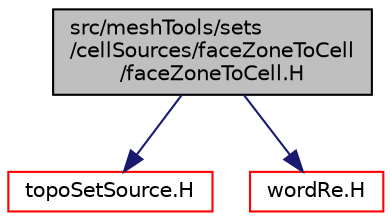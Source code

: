 digraph "src/meshTools/sets/cellSources/faceZoneToCell/faceZoneToCell.H"
{
  bgcolor="transparent";
  edge [fontname="Helvetica",fontsize="10",labelfontname="Helvetica",labelfontsize="10"];
  node [fontname="Helvetica",fontsize="10",shape=record];
  Node0 [label="src/meshTools/sets\l/cellSources/faceZoneToCell\l/faceZoneToCell.H",height=0.2,width=0.4,color="black", fillcolor="grey75", style="filled", fontcolor="black"];
  Node0 -> Node1 [color="midnightblue",fontsize="10",style="solid",fontname="Helvetica"];
  Node1 [label="topoSetSource.H",height=0.2,width=0.4,color="red",URL="$a08852.html"];
  Node0 -> Node130 [color="midnightblue",fontsize="10",style="solid",fontname="Helvetica"];
  Node130 [label="wordRe.H",height=0.2,width=0.4,color="red",URL="$a13532.html"];
}
